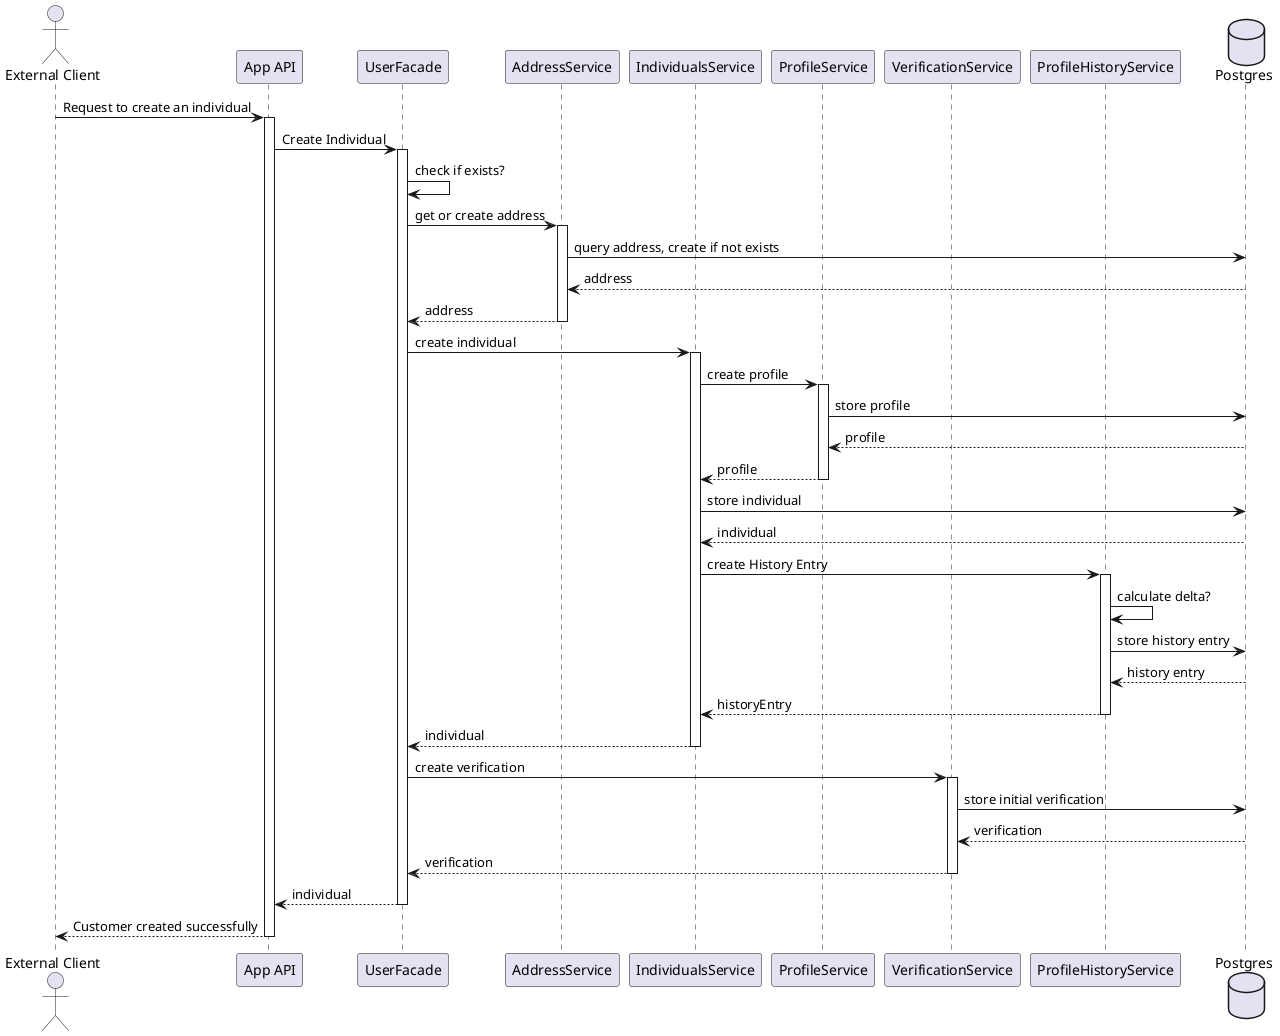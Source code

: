 @startuml
actor "External Client" as client
participant "App API" as api
participant "UserFacade" as uf
participant "AddressService" as ads
participant "IndividualsService" as is
participant "ProfileService" as ps
participant "VerificationService" as vs
participant "ProfileHistoryService" as ph
database "Postgres" as postgres

client -> api: Request to create an individual
activate api

api -> uf: Create Individual
activate uf

uf -> uf : check if exists?
uf -> ads : get or create address
activate ads
ads -> postgres : query address, create if not exists
ads <-- postgres : address
return address
uf -> is : create individual
activate is
is -> ps : create profile
activate ps
ps -> postgres : store profile
ps <-- postgres : profile
return profile
is -> postgres : store individual
is <-- postgres : individual
is -> ph : create History Entry
activate ph
ph -> ph : calculate delta?
ph -> postgres : store history entry
ph <-- postgres : history entry
return historyEntry
return individual
uf -> vs : create verification
activate vs
vs -> postgres : store initial verification
vs <-- postgres : verification
return verification
return individual
return Customer created successfully
deactivate api
@enduml